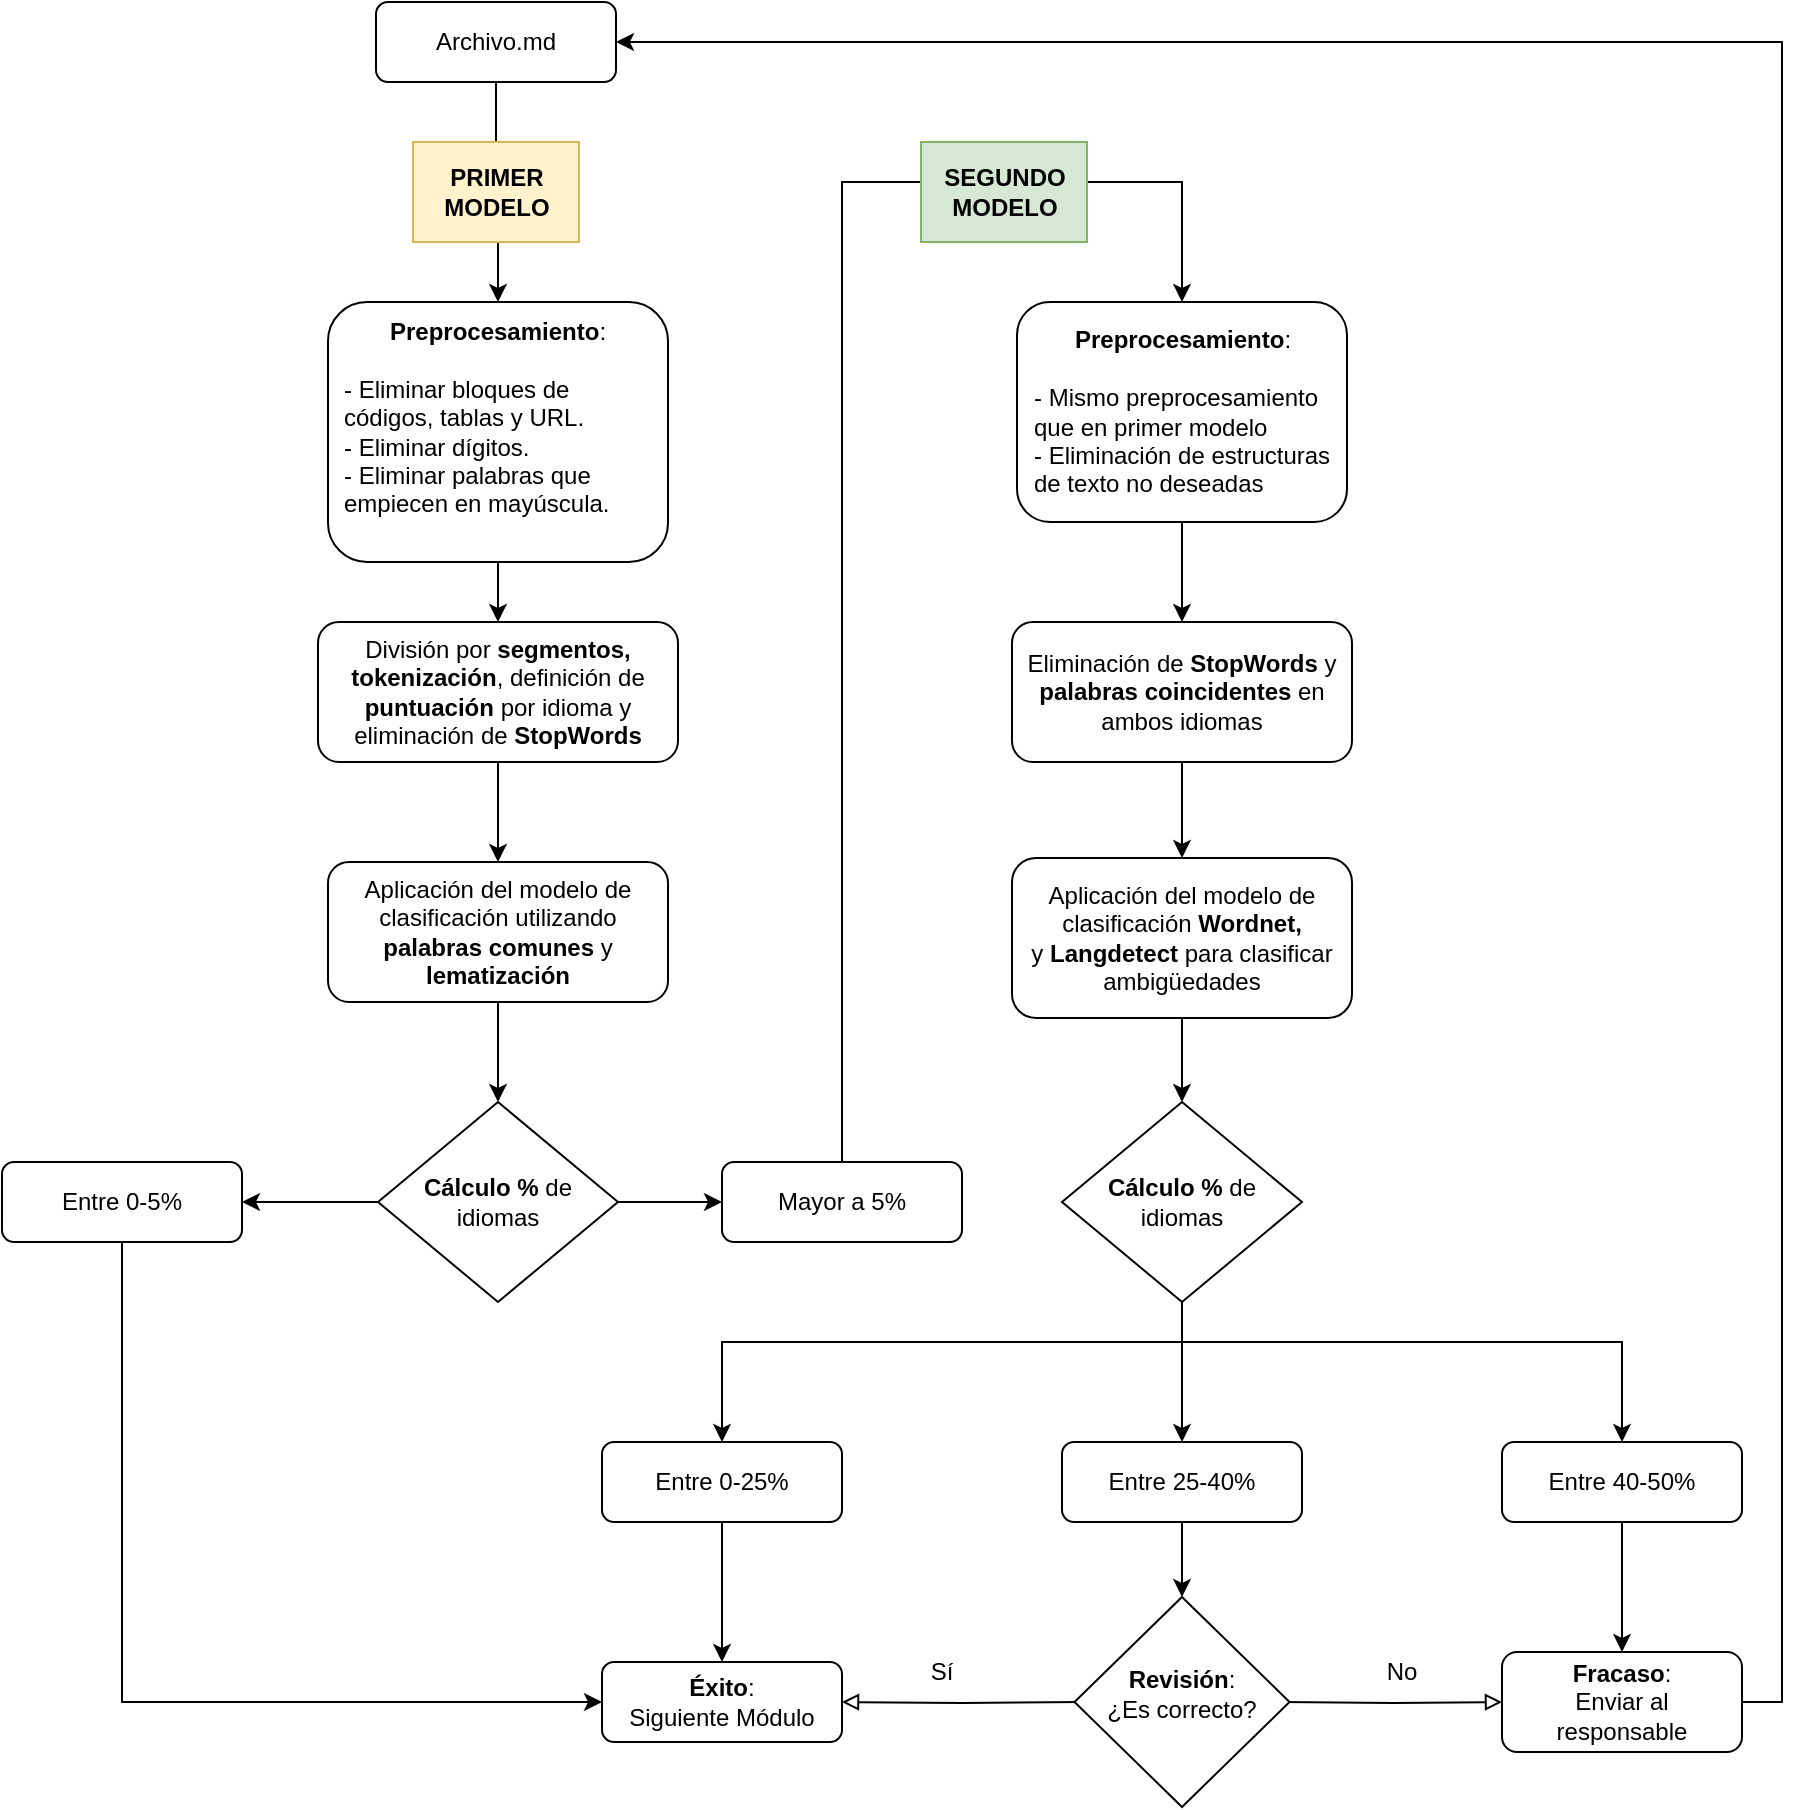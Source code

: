 <mxfile version="24.6.4" type="device">
  <diagram id="C5RBs43oDa-KdzZeNtuy" name="Page-1">
    <mxGraphModel dx="2150" dy="1869" grid="1" gridSize="10" guides="1" tooltips="1" connect="1" arrows="1" fold="1" page="1" pageScale="1" pageWidth="827" pageHeight="1169" math="0" shadow="0">
      <root>
        <mxCell id="WIyWlLk6GJQsqaUBKTNV-0" />
        <mxCell id="WIyWlLk6GJQsqaUBKTNV-1" parent="WIyWlLk6GJQsqaUBKTNV-0" />
        <mxCell id="AbAtUM588FDry7frb0zo-27" style="edgeStyle=orthogonalEdgeStyle;rounded=0;orthogonalLoop=1;jettySize=auto;html=1;exitX=0.5;exitY=1;exitDx=0;exitDy=0;entryX=0.5;entryY=0;entryDx=0;entryDy=0;" edge="1" parent="WIyWlLk6GJQsqaUBKTNV-1" source="WIyWlLk6GJQsqaUBKTNV-3" target="AbAtUM588FDry7frb0zo-14">
          <mxGeometry relative="1" as="geometry" />
        </mxCell>
        <mxCell id="WIyWlLk6GJQsqaUBKTNV-3" value="Archivo.md" style="rounded=1;whiteSpace=wrap;html=1;fontSize=12;glass=0;strokeWidth=1;shadow=0;" parent="WIyWlLk6GJQsqaUBKTNV-1" vertex="1">
          <mxGeometry x="-183" y="-400" width="120" height="40" as="geometry" />
        </mxCell>
        <mxCell id="FmB_p1AP7Qhsc0N63zgv-0" style="edgeStyle=orthogonalEdgeStyle;rounded=0;orthogonalLoop=1;jettySize=auto;html=1;exitX=0.5;exitY=1;exitDx=0;exitDy=0;entryX=0.5;entryY=0;entryDx=0;entryDy=0;" parent="WIyWlLk6GJQsqaUBKTNV-1" source="WIyWlLk6GJQsqaUBKTNV-6" target="pxoGyMs8ow6GdQlPfcXt-1" edge="1">
          <mxGeometry relative="1" as="geometry">
            <mxPoint x="220" y="290" as="targetPoint" />
          </mxGeometry>
        </mxCell>
        <mxCell id="FmB_p1AP7Qhsc0N63zgv-6" style="edgeStyle=orthogonalEdgeStyle;rounded=0;orthogonalLoop=1;jettySize=auto;html=1;exitX=0.5;exitY=1;exitDx=0;exitDy=0;entryX=0.5;entryY=0;entryDx=0;entryDy=0;" parent="WIyWlLk6GJQsqaUBKTNV-1" source="WIyWlLk6GJQsqaUBKTNV-6" target="pxoGyMs8ow6GdQlPfcXt-6" edge="1">
          <mxGeometry relative="1" as="geometry">
            <mxPoint x="440" y="290" as="targetPoint" />
            <Array as="points">
              <mxPoint x="220" y="270" />
              <mxPoint x="440" y="270" />
            </Array>
          </mxGeometry>
        </mxCell>
        <mxCell id="FmB_p1AP7Qhsc0N63zgv-7" style="edgeStyle=orthogonalEdgeStyle;rounded=0;orthogonalLoop=1;jettySize=auto;html=1;exitX=0.5;exitY=1;exitDx=0;exitDy=0;entryX=0.5;entryY=0;entryDx=0;entryDy=0;" parent="WIyWlLk6GJQsqaUBKTNV-1" source="WIyWlLk6GJQsqaUBKTNV-6" target="pxoGyMs8ow6GdQlPfcXt-4" edge="1">
          <mxGeometry relative="1" as="geometry">
            <mxPoint x="-10" y="290" as="targetPoint" />
            <Array as="points">
              <mxPoint x="220" y="270" />
              <mxPoint x="-10" y="270" />
            </Array>
          </mxGeometry>
        </mxCell>
        <mxCell id="WIyWlLk6GJQsqaUBKTNV-6" value="&lt;b&gt;Cálculo %&lt;/b&gt; de idiomas" style="rhombus;whiteSpace=wrap;html=1;shadow=0;fontFamily=Helvetica;fontSize=12;align=center;strokeWidth=1;spacing=6;spacingTop=5;spacingLeft=5;spacingBottom=5;spacingRight=5;" parent="WIyWlLk6GJQsqaUBKTNV-1" vertex="1">
          <mxGeometry x="160" y="150" width="120" height="100" as="geometry" />
        </mxCell>
        <mxCell id="FmB_p1AP7Qhsc0N63zgv-11" style="edgeStyle=orthogonalEdgeStyle;rounded=0;orthogonalLoop=1;jettySize=auto;html=1;exitX=0.5;exitY=1;exitDx=0;exitDy=0;entryX=0.5;entryY=0;entryDx=0;entryDy=0;" parent="WIyWlLk6GJQsqaUBKTNV-1" source="pxoGyMs8ow6GdQlPfcXt-1" target="pxoGyMs8ow6GdQlPfcXt-2" edge="1">
          <mxGeometry relative="1" as="geometry">
            <mxPoint x="220" y="370" as="sourcePoint" />
            <mxPoint x="250" y="380" as="targetPoint" />
          </mxGeometry>
        </mxCell>
        <mxCell id="FmB_p1AP7Qhsc0N63zgv-15" style="edgeStyle=orthogonalEdgeStyle;rounded=0;orthogonalLoop=1;jettySize=auto;html=1;entryX=1;entryY=0.5;entryDx=0;entryDy=0;startArrow=none;startFill=0;endArrow=block;endFill=0;" parent="WIyWlLk6GJQsqaUBKTNV-1" target="FmB_p1AP7Qhsc0N63zgv-10" edge="1">
          <mxGeometry relative="1" as="geometry">
            <mxPoint x="170" y="450" as="sourcePoint" />
          </mxGeometry>
        </mxCell>
        <mxCell id="FmB_p1AP7Qhsc0N63zgv-16" style="edgeStyle=orthogonalEdgeStyle;rounded=0;orthogonalLoop=1;jettySize=auto;html=1;entryX=0;entryY=0.5;entryDx=0;entryDy=0;startArrow=none;startFill=0;endArrow=block;endFill=0;" parent="WIyWlLk6GJQsqaUBKTNV-1" target="WIyWlLk6GJQsqaUBKTNV-12" edge="1">
          <mxGeometry relative="1" as="geometry">
            <mxPoint x="270" y="450" as="sourcePoint" />
          </mxGeometry>
        </mxCell>
        <mxCell id="FmB_p1AP7Qhsc0N63zgv-19" style="edgeStyle=orthogonalEdgeStyle;rounded=0;orthogonalLoop=1;jettySize=auto;html=1;exitX=1;exitY=0.5;exitDx=0;exitDy=0;entryX=1;entryY=0.5;entryDx=0;entryDy=0;" parent="WIyWlLk6GJQsqaUBKTNV-1" source="WIyWlLk6GJQsqaUBKTNV-12" target="WIyWlLk6GJQsqaUBKTNV-3" edge="1">
          <mxGeometry relative="1" as="geometry" />
        </mxCell>
        <mxCell id="WIyWlLk6GJQsqaUBKTNV-12" value="&lt;b&gt;Fracaso&lt;/b&gt;:&lt;br&gt;Enviar al responsable" style="rounded=1;whiteSpace=wrap;html=1;fontSize=12;glass=0;strokeWidth=1;shadow=0;spacingLeft=5;spacingRight=5;spacingBottom=5;spacingTop=5;" parent="WIyWlLk6GJQsqaUBKTNV-1" vertex="1">
          <mxGeometry x="380" y="425" width="120" height="50" as="geometry" />
        </mxCell>
        <mxCell id="FmB_p1AP7Qhsc0N63zgv-12" style="edgeStyle=orthogonalEdgeStyle;rounded=0;orthogonalLoop=1;jettySize=auto;html=1;exitX=0.5;exitY=1;exitDx=0;exitDy=0;entryX=0.5;entryY=0;entryDx=0;entryDy=0;" parent="WIyWlLk6GJQsqaUBKTNV-1" source="pxoGyMs8ow6GdQlPfcXt-6" target="WIyWlLk6GJQsqaUBKTNV-12" edge="1">
          <mxGeometry relative="1" as="geometry">
            <mxPoint x="440" y="370" as="sourcePoint" />
          </mxGeometry>
        </mxCell>
        <mxCell id="FmB_p1AP7Qhsc0N63zgv-9" style="edgeStyle=orthogonalEdgeStyle;rounded=0;orthogonalLoop=1;jettySize=auto;html=1;exitX=0.5;exitY=1;exitDx=0;exitDy=0;entryX=0.5;entryY=0;entryDx=0;entryDy=0;" parent="WIyWlLk6GJQsqaUBKTNV-1" source="pxoGyMs8ow6GdQlPfcXt-4" target="FmB_p1AP7Qhsc0N63zgv-10" edge="1">
          <mxGeometry relative="1" as="geometry">
            <mxPoint x="80" y="420" as="targetPoint" />
            <mxPoint x="-10" y="370" as="sourcePoint" />
          </mxGeometry>
        </mxCell>
        <mxCell id="FmB_p1AP7Qhsc0N63zgv-10" value="&lt;b&gt;Éxito&lt;/b&gt;:&lt;br&gt;Siguiente Módulo" style="rounded=1;whiteSpace=wrap;html=1;fontSize=12;glass=0;strokeWidth=1;shadow=0;spacingLeft=5;spacingRight=5;spacingBottom=5;spacingTop=5;" parent="WIyWlLk6GJQsqaUBKTNV-1" vertex="1">
          <mxGeometry x="-70" y="430" width="120" height="40" as="geometry" />
        </mxCell>
        <mxCell id="FmB_p1AP7Qhsc0N63zgv-17" value="Sí" style="text;html=1;align=center;verticalAlign=middle;whiteSpace=wrap;rounded=0;" parent="WIyWlLk6GJQsqaUBKTNV-1" vertex="1">
          <mxGeometry x="70" y="420" width="60" height="30" as="geometry" />
        </mxCell>
        <mxCell id="FmB_p1AP7Qhsc0N63zgv-18" value="No" style="text;html=1;align=center;verticalAlign=middle;whiteSpace=wrap;rounded=0;" parent="WIyWlLk6GJQsqaUBKTNV-1" vertex="1">
          <mxGeometry x="300" y="420" width="60" height="30" as="geometry" />
        </mxCell>
        <mxCell id="pxoGyMs8ow6GdQlPfcXt-1" value="Entre 25-40%" style="rounded=1;whiteSpace=wrap;html=1;" parent="WIyWlLk6GJQsqaUBKTNV-1" vertex="1">
          <mxGeometry x="160" y="320" width="120" height="40" as="geometry" />
        </mxCell>
        <mxCell id="pxoGyMs8ow6GdQlPfcXt-2" value="&lt;b&gt;Revisión&lt;/b&gt;:&lt;div&gt;¿Es correcto?&lt;/div&gt;" style="rhombus;whiteSpace=wrap;html=1;spacingLeft=5;spacingBottom=14;spacingRight=5;spacingTop=5;" parent="WIyWlLk6GJQsqaUBKTNV-1" vertex="1">
          <mxGeometry x="166.25" y="397.5" width="107.5" height="105" as="geometry" />
        </mxCell>
        <mxCell id="pxoGyMs8ow6GdQlPfcXt-4" value="Entre 0-25%" style="rounded=1;whiteSpace=wrap;html=1;" parent="WIyWlLk6GJQsqaUBKTNV-1" vertex="1">
          <mxGeometry x="-70" y="320" width="120" height="40" as="geometry" />
        </mxCell>
        <mxCell id="pxoGyMs8ow6GdQlPfcXt-6" value="Entre 40-50%" style="rounded=1;whiteSpace=wrap;html=1;" parent="WIyWlLk6GJQsqaUBKTNV-1" vertex="1">
          <mxGeometry x="380" y="320" width="120" height="40" as="geometry" />
        </mxCell>
        <mxCell id="pxoGyMs8ow6GdQlPfcXt-10" style="edgeStyle=orthogonalEdgeStyle;rounded=0;orthogonalLoop=1;jettySize=auto;html=1;exitX=0.5;exitY=1;exitDx=0;exitDy=0;entryX=0.5;entryY=0;entryDx=0;entryDy=0;" parent="WIyWlLk6GJQsqaUBKTNV-1" source="pxoGyMs8ow6GdQlPfcXt-7" target="pxoGyMs8ow6GdQlPfcXt-9" edge="1">
          <mxGeometry relative="1" as="geometry" />
        </mxCell>
        <mxCell id="pxoGyMs8ow6GdQlPfcXt-7" value="&lt;b&gt;Preprocesamiento&lt;/b&gt;:&lt;div&gt;&lt;br&gt;&lt;div style=&quot;text-align: left;&quot;&gt;&lt;span style=&quot;background-color: initial;&quot;&gt;- Mismo preprocesamiento que en primer modelo&lt;/span&gt;&lt;/div&gt;&lt;/div&gt;&lt;div style=&quot;text-align: left;&quot;&gt;&lt;span style=&quot;background-color: initial;&quot;&gt;- Eliminación de estructuras de texto no deseadas&lt;/span&gt;&lt;/div&gt;" style="rounded=1;whiteSpace=wrap;html=1;spacingLeft=7;spacingRight=7;spacingBottom=5;spacingTop=5;" parent="WIyWlLk6GJQsqaUBKTNV-1" vertex="1">
          <mxGeometry x="137.5" y="-250" width="165" height="110" as="geometry" />
        </mxCell>
        <mxCell id="pxoGyMs8ow6GdQlPfcXt-13" style="edgeStyle=orthogonalEdgeStyle;rounded=0;orthogonalLoop=1;jettySize=auto;html=1;exitX=0.5;exitY=1;exitDx=0;exitDy=0;entryX=0.5;entryY=0;entryDx=0;entryDy=0;" parent="WIyWlLk6GJQsqaUBKTNV-1" source="pxoGyMs8ow6GdQlPfcXt-9" target="pxoGyMs8ow6GdQlPfcXt-11" edge="1">
          <mxGeometry relative="1" as="geometry" />
        </mxCell>
        <mxCell id="pxoGyMs8ow6GdQlPfcXt-9" value="Eliminación de &lt;b&gt;StopWords&lt;/b&gt; y &lt;b&gt;palabras coincidentes&lt;/b&gt; en ambos idiomas" style="rounded=1;whiteSpace=wrap;html=1;spacingLeft=5;spacingRight=5;spacingBottom=5;spacingTop=5;" parent="WIyWlLk6GJQsqaUBKTNV-1" vertex="1">
          <mxGeometry x="135" y="-90" width="170" height="70" as="geometry" />
        </mxCell>
        <mxCell id="pxoGyMs8ow6GdQlPfcXt-14" style="edgeStyle=orthogonalEdgeStyle;rounded=0;orthogonalLoop=1;jettySize=auto;html=1;exitX=0.5;exitY=1;exitDx=0;exitDy=0;entryX=0.5;entryY=0;entryDx=0;entryDy=0;" parent="WIyWlLk6GJQsqaUBKTNV-1" source="pxoGyMs8ow6GdQlPfcXt-11" target="WIyWlLk6GJQsqaUBKTNV-6" edge="1">
          <mxGeometry relative="1" as="geometry" />
        </mxCell>
        <mxCell id="pxoGyMs8ow6GdQlPfcXt-11" value="Aplicación del modelo de clasificación&amp;nbsp;&lt;b&gt;Wordnet, &lt;/b&gt;y&amp;nbsp;&lt;b&gt;Langdetect &lt;/b&gt;para clasificar ambigüedades" style="rounded=1;whiteSpace=wrap;html=1;spacingLeft=5;spacingRight=5;spacingBottom=5;spacingTop=5;" parent="WIyWlLk6GJQsqaUBKTNV-1" vertex="1">
          <mxGeometry x="135" y="28" width="170" height="80" as="geometry" />
        </mxCell>
        <mxCell id="AbAtUM588FDry7frb0zo-20" style="edgeStyle=orthogonalEdgeStyle;rounded=0;orthogonalLoop=1;jettySize=auto;html=1;exitX=0;exitY=0.5;exitDx=0;exitDy=0;entryX=1;entryY=0.5;entryDx=0;entryDy=0;" edge="1" parent="WIyWlLk6GJQsqaUBKTNV-1" source="AbAtUM588FDry7frb0zo-7" target="AbAtUM588FDry7frb0zo-11">
          <mxGeometry relative="1" as="geometry" />
        </mxCell>
        <mxCell id="AbAtUM588FDry7frb0zo-21" style="edgeStyle=orthogonalEdgeStyle;rounded=0;orthogonalLoop=1;jettySize=auto;html=1;exitX=1;exitY=0.5;exitDx=0;exitDy=0;" edge="1" parent="WIyWlLk6GJQsqaUBKTNV-1" source="AbAtUM588FDry7frb0zo-7" target="AbAtUM588FDry7frb0zo-12">
          <mxGeometry relative="1" as="geometry" />
        </mxCell>
        <mxCell id="AbAtUM588FDry7frb0zo-7" value="&lt;b&gt;Cálculo %&lt;/b&gt; de idiomas" style="rhombus;whiteSpace=wrap;html=1;shadow=0;fontFamily=Helvetica;fontSize=12;align=center;strokeWidth=1;spacing=6;spacingTop=5;spacingLeft=5;spacingBottom=5;spacingRight=5;" vertex="1" parent="WIyWlLk6GJQsqaUBKTNV-1">
          <mxGeometry x="-182" y="150" width="120" height="100" as="geometry" />
        </mxCell>
        <mxCell id="AbAtUM588FDry7frb0zo-9" style="edgeStyle=orthogonalEdgeStyle;rounded=0;orthogonalLoop=1;jettySize=auto;html=1;exitX=0.5;exitY=1;exitDx=0;exitDy=0;entryX=0;entryY=0.5;entryDx=0;entryDy=0;" edge="1" parent="WIyWlLk6GJQsqaUBKTNV-1" source="AbAtUM588FDry7frb0zo-11" target="FmB_p1AP7Qhsc0N63zgv-10">
          <mxGeometry relative="1" as="geometry">
            <mxPoint x="-310" y="270" as="targetPoint" />
            <mxPoint x="-353" y="370" as="sourcePoint" />
          </mxGeometry>
        </mxCell>
        <mxCell id="AbAtUM588FDry7frb0zo-11" value="Entre 0-5%" style="rounded=1;whiteSpace=wrap;html=1;" vertex="1" parent="WIyWlLk6GJQsqaUBKTNV-1">
          <mxGeometry x="-370" y="180" width="120" height="40" as="geometry" />
        </mxCell>
        <mxCell id="AbAtUM588FDry7frb0zo-12" value="Mayor a 5%" style="rounded=1;whiteSpace=wrap;html=1;" vertex="1" parent="WIyWlLk6GJQsqaUBKTNV-1">
          <mxGeometry x="-10" y="180" width="120" height="40" as="geometry" />
        </mxCell>
        <mxCell id="AbAtUM588FDry7frb0zo-13" style="edgeStyle=orthogonalEdgeStyle;rounded=0;orthogonalLoop=1;jettySize=auto;html=1;exitX=0.5;exitY=1;exitDx=0;exitDy=0;entryX=0.5;entryY=0;entryDx=0;entryDy=0;" edge="1" parent="WIyWlLk6GJQsqaUBKTNV-1" source="AbAtUM588FDry7frb0zo-14" target="AbAtUM588FDry7frb0zo-16">
          <mxGeometry relative="1" as="geometry" />
        </mxCell>
        <mxCell id="AbAtUM588FDry7frb0zo-14" value="&lt;b&gt;Preprocesamiento&lt;/b&gt;:&lt;div&gt;&lt;br&gt;&lt;div style=&quot;text-align: left;&quot;&gt;&lt;span style=&quot;background-color: initial;&quot;&gt;- Eliminar bloques de códigos, tablas y URL.&lt;/span&gt;&lt;/div&gt;&lt;div style=&quot;text-align: left;&quot;&gt;- Eliminar dígitos.&lt;/div&gt;&lt;div&gt;&lt;div style=&quot;text-align: left;&quot;&gt;&lt;span style=&quot;background-color: initial;&quot;&gt;- Eliminar palabras que empiecen en mayúscula.&lt;/span&gt;&lt;/div&gt;&lt;/div&gt;&lt;/div&gt;&lt;div style=&quot;text-align: left;&quot;&gt;&lt;span style=&quot;background-color: initial;&quot;&gt;&lt;br&gt;&lt;/span&gt;&lt;/div&gt;" style="rounded=1;whiteSpace=wrap;html=1;spacingLeft=7;spacingRight=7;spacingBottom=5;spacingTop=5;" vertex="1" parent="WIyWlLk6GJQsqaUBKTNV-1">
          <mxGeometry x="-207" y="-250" width="170" height="130" as="geometry" />
        </mxCell>
        <mxCell id="AbAtUM588FDry7frb0zo-15" style="edgeStyle=orthogonalEdgeStyle;rounded=0;orthogonalLoop=1;jettySize=auto;html=1;exitX=0.5;exitY=1;exitDx=0;exitDy=0;entryX=0.5;entryY=0;entryDx=0;entryDy=0;" edge="1" parent="WIyWlLk6GJQsqaUBKTNV-1" source="AbAtUM588FDry7frb0zo-16" target="AbAtUM588FDry7frb0zo-18">
          <mxGeometry relative="1" as="geometry" />
        </mxCell>
        <mxCell id="AbAtUM588FDry7frb0zo-16" value="División por&lt;b&gt; segmentos, tokenización&lt;/b&gt;, definición de &lt;b&gt;puntuación&lt;/b&gt; por idioma y eliminación de &lt;b&gt;StopWords&lt;/b&gt;" style="rounded=1;whiteSpace=wrap;html=1;spacingLeft=5;spacingRight=5;spacingBottom=5;spacingTop=5;" vertex="1" parent="WIyWlLk6GJQsqaUBKTNV-1">
          <mxGeometry x="-212" y="-90" width="180" height="70" as="geometry" />
        </mxCell>
        <mxCell id="AbAtUM588FDry7frb0zo-17" style="edgeStyle=orthogonalEdgeStyle;rounded=0;orthogonalLoop=1;jettySize=auto;html=1;exitX=0.5;exitY=1;exitDx=0;exitDy=0;entryX=0.5;entryY=0;entryDx=0;entryDy=0;" edge="1" parent="WIyWlLk6GJQsqaUBKTNV-1" source="AbAtUM588FDry7frb0zo-18" target="AbAtUM588FDry7frb0zo-7">
          <mxGeometry relative="1" as="geometry" />
        </mxCell>
        <mxCell id="AbAtUM588FDry7frb0zo-18" value="Aplicación del modelo de clasificación utilizando &lt;b&gt;palabras comunes&lt;/b&gt; y &lt;b&gt;lematización&lt;/b&gt;" style="rounded=1;whiteSpace=wrap;html=1;spacingLeft=5;spacingRight=5;spacingBottom=5;spacingTop=5;" vertex="1" parent="WIyWlLk6GJQsqaUBKTNV-1">
          <mxGeometry x="-207" y="30" width="170" height="70" as="geometry" />
        </mxCell>
        <mxCell id="AbAtUM588FDry7frb0zo-28" value="&lt;b&gt;PRIMER MODELO&lt;/b&gt;" style="text;html=1;align=center;verticalAlign=middle;whiteSpace=wrap;rounded=0;labelBackgroundColor=none;labelBorderColor=none;fillColor=#fff2cc;strokeColor=#d6b656;" vertex="1" parent="WIyWlLk6GJQsqaUBKTNV-1">
          <mxGeometry x="-164.5" y="-330" width="83" height="50" as="geometry" />
        </mxCell>
        <mxCell id="AbAtUM588FDry7frb0zo-32" value="" style="edgeStyle=orthogonalEdgeStyle;rounded=0;orthogonalLoop=1;jettySize=auto;html=1;exitX=0.5;exitY=0;exitDx=0;exitDy=0;entryX=0.5;entryY=0;entryDx=0;entryDy=0;" edge="1" parent="WIyWlLk6GJQsqaUBKTNV-1" source="AbAtUM588FDry7frb0zo-12" target="pxoGyMs8ow6GdQlPfcXt-7">
          <mxGeometry relative="1" as="geometry">
            <mxPoint x="50" y="180" as="sourcePoint" />
            <mxPoint x="220" y="-240" as="targetPoint" />
            <Array as="points">
              <mxPoint x="50" y="-310" />
              <mxPoint x="220" y="-310" />
            </Array>
          </mxGeometry>
        </mxCell>
        <mxCell id="AbAtUM588FDry7frb0zo-26" value="&lt;b&gt;SEGUNDO MODELO&lt;/b&gt;" style="text;html=1;align=center;verticalAlign=middle;whiteSpace=wrap;rounded=0;labelBackgroundColor=none;labelBorderColor=none;fillColor=#d5e8d4;strokeColor=#82b366;" vertex="1" parent="WIyWlLk6GJQsqaUBKTNV-1">
          <mxGeometry x="89.5" y="-330" width="83" height="50" as="geometry" />
        </mxCell>
      </root>
    </mxGraphModel>
  </diagram>
</mxfile>
